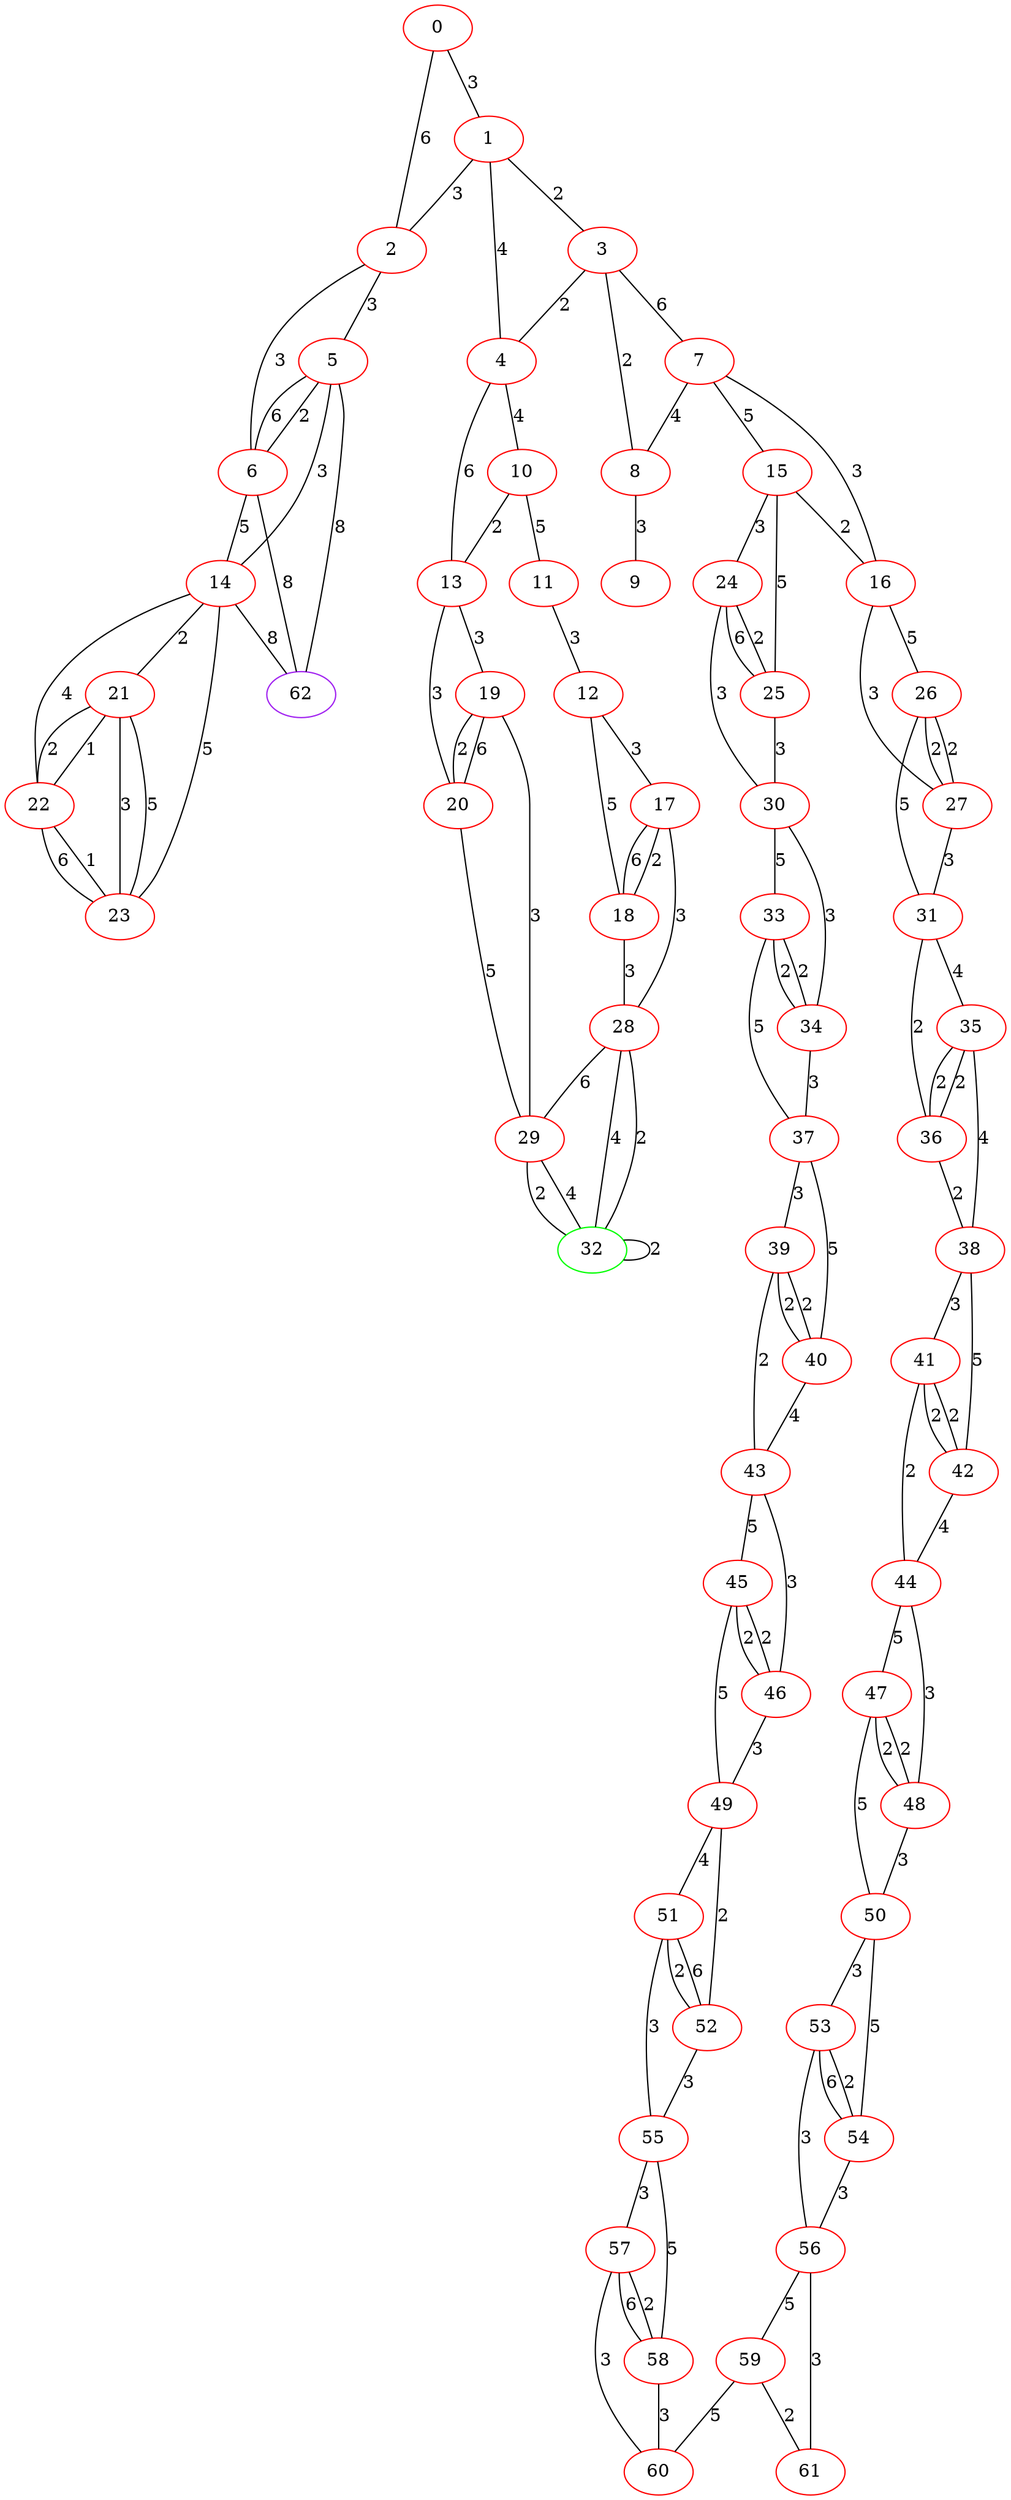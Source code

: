 graph "" {
0 [color=red, weight=1];
1 [color=red, weight=1];
2 [color=red, weight=1];
3 [color=red, weight=1];
4 [color=red, weight=1];
5 [color=red, weight=1];
6 [color=red, weight=1];
7 [color=red, weight=1];
8 [color=red, weight=1];
9 [color=red, weight=1];
10 [color=red, weight=1];
11 [color=red, weight=1];
12 [color=red, weight=1];
13 [color=red, weight=1];
14 [color=red, weight=1];
15 [color=red, weight=1];
16 [color=red, weight=1];
17 [color=red, weight=1];
18 [color=red, weight=1];
19 [color=red, weight=1];
20 [color=red, weight=1];
21 [color=red, weight=1];
22 [color=red, weight=1];
23 [color=red, weight=1];
24 [color=red, weight=1];
25 [color=red, weight=1];
26 [color=red, weight=1];
27 [color=red, weight=1];
28 [color=red, weight=1];
29 [color=red, weight=1];
30 [color=red, weight=1];
31 [color=red, weight=1];
32 [color=green, weight=2];
33 [color=red, weight=1];
34 [color=red, weight=1];
35 [color=red, weight=1];
36 [color=red, weight=1];
37 [color=red, weight=1];
38 [color=red, weight=1];
39 [color=red, weight=1];
40 [color=red, weight=1];
41 [color=red, weight=1];
42 [color=red, weight=1];
43 [color=red, weight=1];
44 [color=red, weight=1];
45 [color=red, weight=1];
46 [color=red, weight=1];
47 [color=red, weight=1];
48 [color=red, weight=1];
49 [color=red, weight=1];
50 [color=red, weight=1];
51 [color=red, weight=1];
52 [color=red, weight=1];
53 [color=red, weight=1];
54 [color=red, weight=1];
55 [color=red, weight=1];
56 [color=red, weight=1];
57 [color=red, weight=1];
58 [color=red, weight=1];
59 [color=red, weight=1];
60 [color=red, weight=1];
61 [color=red, weight=1];
62 [color=purple, weight=4];
0 -- 1  [key=0, label=3];
0 -- 2  [key=0, label=6];
1 -- 2  [key=0, label=3];
1 -- 3  [key=0, label=2];
1 -- 4  [key=0, label=4];
2 -- 5  [key=0, label=3];
2 -- 6  [key=0, label=3];
3 -- 8  [key=0, label=2];
3 -- 4  [key=0, label=2];
3 -- 7  [key=0, label=6];
4 -- 10  [key=0, label=4];
4 -- 13  [key=0, label=6];
5 -- 62  [key=0, label=8];
5 -- 14  [key=0, label=3];
5 -- 6  [key=0, label=2];
5 -- 6  [key=1, label=6];
6 -- 62  [key=0, label=8];
6 -- 14  [key=0, label=5];
7 -- 16  [key=0, label=3];
7 -- 8  [key=0, label=4];
7 -- 15  [key=0, label=5];
8 -- 9  [key=0, label=3];
10 -- 11  [key=0, label=5];
10 -- 13  [key=0, label=2];
11 -- 12  [key=0, label=3];
12 -- 17  [key=0, label=3];
12 -- 18  [key=0, label=5];
13 -- 20  [key=0, label=3];
13 -- 19  [key=0, label=3];
14 -- 21  [key=0, label=2];
14 -- 22  [key=0, label=4];
14 -- 23  [key=0, label=5];
14 -- 62  [key=0, label=8];
15 -- 16  [key=0, label=2];
15 -- 24  [key=0, label=3];
15 -- 25  [key=0, label=5];
16 -- 26  [key=0, label=5];
16 -- 27  [key=0, label=3];
17 -- 28  [key=0, label=3];
17 -- 18  [key=0, label=2];
17 -- 18  [key=1, label=6];
18 -- 28  [key=0, label=3];
19 -- 20  [key=0, label=2];
19 -- 20  [key=1, label=6];
19 -- 29  [key=0, label=3];
20 -- 29  [key=0, label=5];
21 -- 22  [key=0, label=2];
21 -- 22  [key=1, label=1];
21 -- 23  [key=0, label=3];
21 -- 23  [key=1, label=5];
22 -- 23  [key=0, label=1];
22 -- 23  [key=1, label=6];
24 -- 25  [key=0, label=6];
24 -- 25  [key=1, label=2];
24 -- 30  [key=0, label=3];
25 -- 30  [key=0, label=3];
26 -- 27  [key=0, label=2];
26 -- 27  [key=1, label=2];
26 -- 31  [key=0, label=5];
27 -- 31  [key=0, label=3];
28 -- 32  [key=0, label=4];
28 -- 32  [key=1, label=2];
28 -- 29  [key=0, label=6];
29 -- 32  [key=0, label=2];
29 -- 32  [key=1, label=4];
30 -- 33  [key=0, label=5];
30 -- 34  [key=0, label=3];
31 -- 35  [key=0, label=4];
31 -- 36  [key=0, label=2];
32 -- 32  [key=0, label=2];
33 -- 34  [key=0, label=2];
33 -- 34  [key=1, label=2];
33 -- 37  [key=0, label=5];
34 -- 37  [key=0, label=3];
35 -- 36  [key=0, label=2];
35 -- 36  [key=1, label=2];
35 -- 38  [key=0, label=4];
36 -- 38  [key=0, label=2];
37 -- 40  [key=0, label=5];
37 -- 39  [key=0, label=3];
38 -- 41  [key=0, label=3];
38 -- 42  [key=0, label=5];
39 -- 40  [key=0, label=2];
39 -- 40  [key=1, label=2];
39 -- 43  [key=0, label=2];
40 -- 43  [key=0, label=4];
41 -- 42  [key=0, label=2];
41 -- 42  [key=1, label=2];
41 -- 44  [key=0, label=2];
42 -- 44  [key=0, label=4];
43 -- 45  [key=0, label=5];
43 -- 46  [key=0, label=3];
44 -- 48  [key=0, label=3];
44 -- 47  [key=0, label=5];
45 -- 49  [key=0, label=5];
45 -- 46  [key=0, label=2];
45 -- 46  [key=1, label=2];
46 -- 49  [key=0, label=3];
47 -- 48  [key=0, label=2];
47 -- 48  [key=1, label=2];
47 -- 50  [key=0, label=5];
48 -- 50  [key=0, label=3];
49 -- 51  [key=0, label=4];
49 -- 52  [key=0, label=2];
50 -- 53  [key=0, label=3];
50 -- 54  [key=0, label=5];
51 -- 52  [key=0, label=2];
51 -- 52  [key=1, label=6];
51 -- 55  [key=0, label=3];
52 -- 55  [key=0, label=3];
53 -- 56  [key=0, label=3];
53 -- 54  [key=0, label=6];
53 -- 54  [key=1, label=2];
54 -- 56  [key=0, label=3];
55 -- 57  [key=0, label=3];
55 -- 58  [key=0, label=5];
56 -- 59  [key=0, label=5];
56 -- 61  [key=0, label=3];
57 -- 58  [key=0, label=6];
57 -- 58  [key=1, label=2];
57 -- 60  [key=0, label=3];
58 -- 60  [key=0, label=3];
59 -- 60  [key=0, label=5];
59 -- 61  [key=0, label=2];
}
